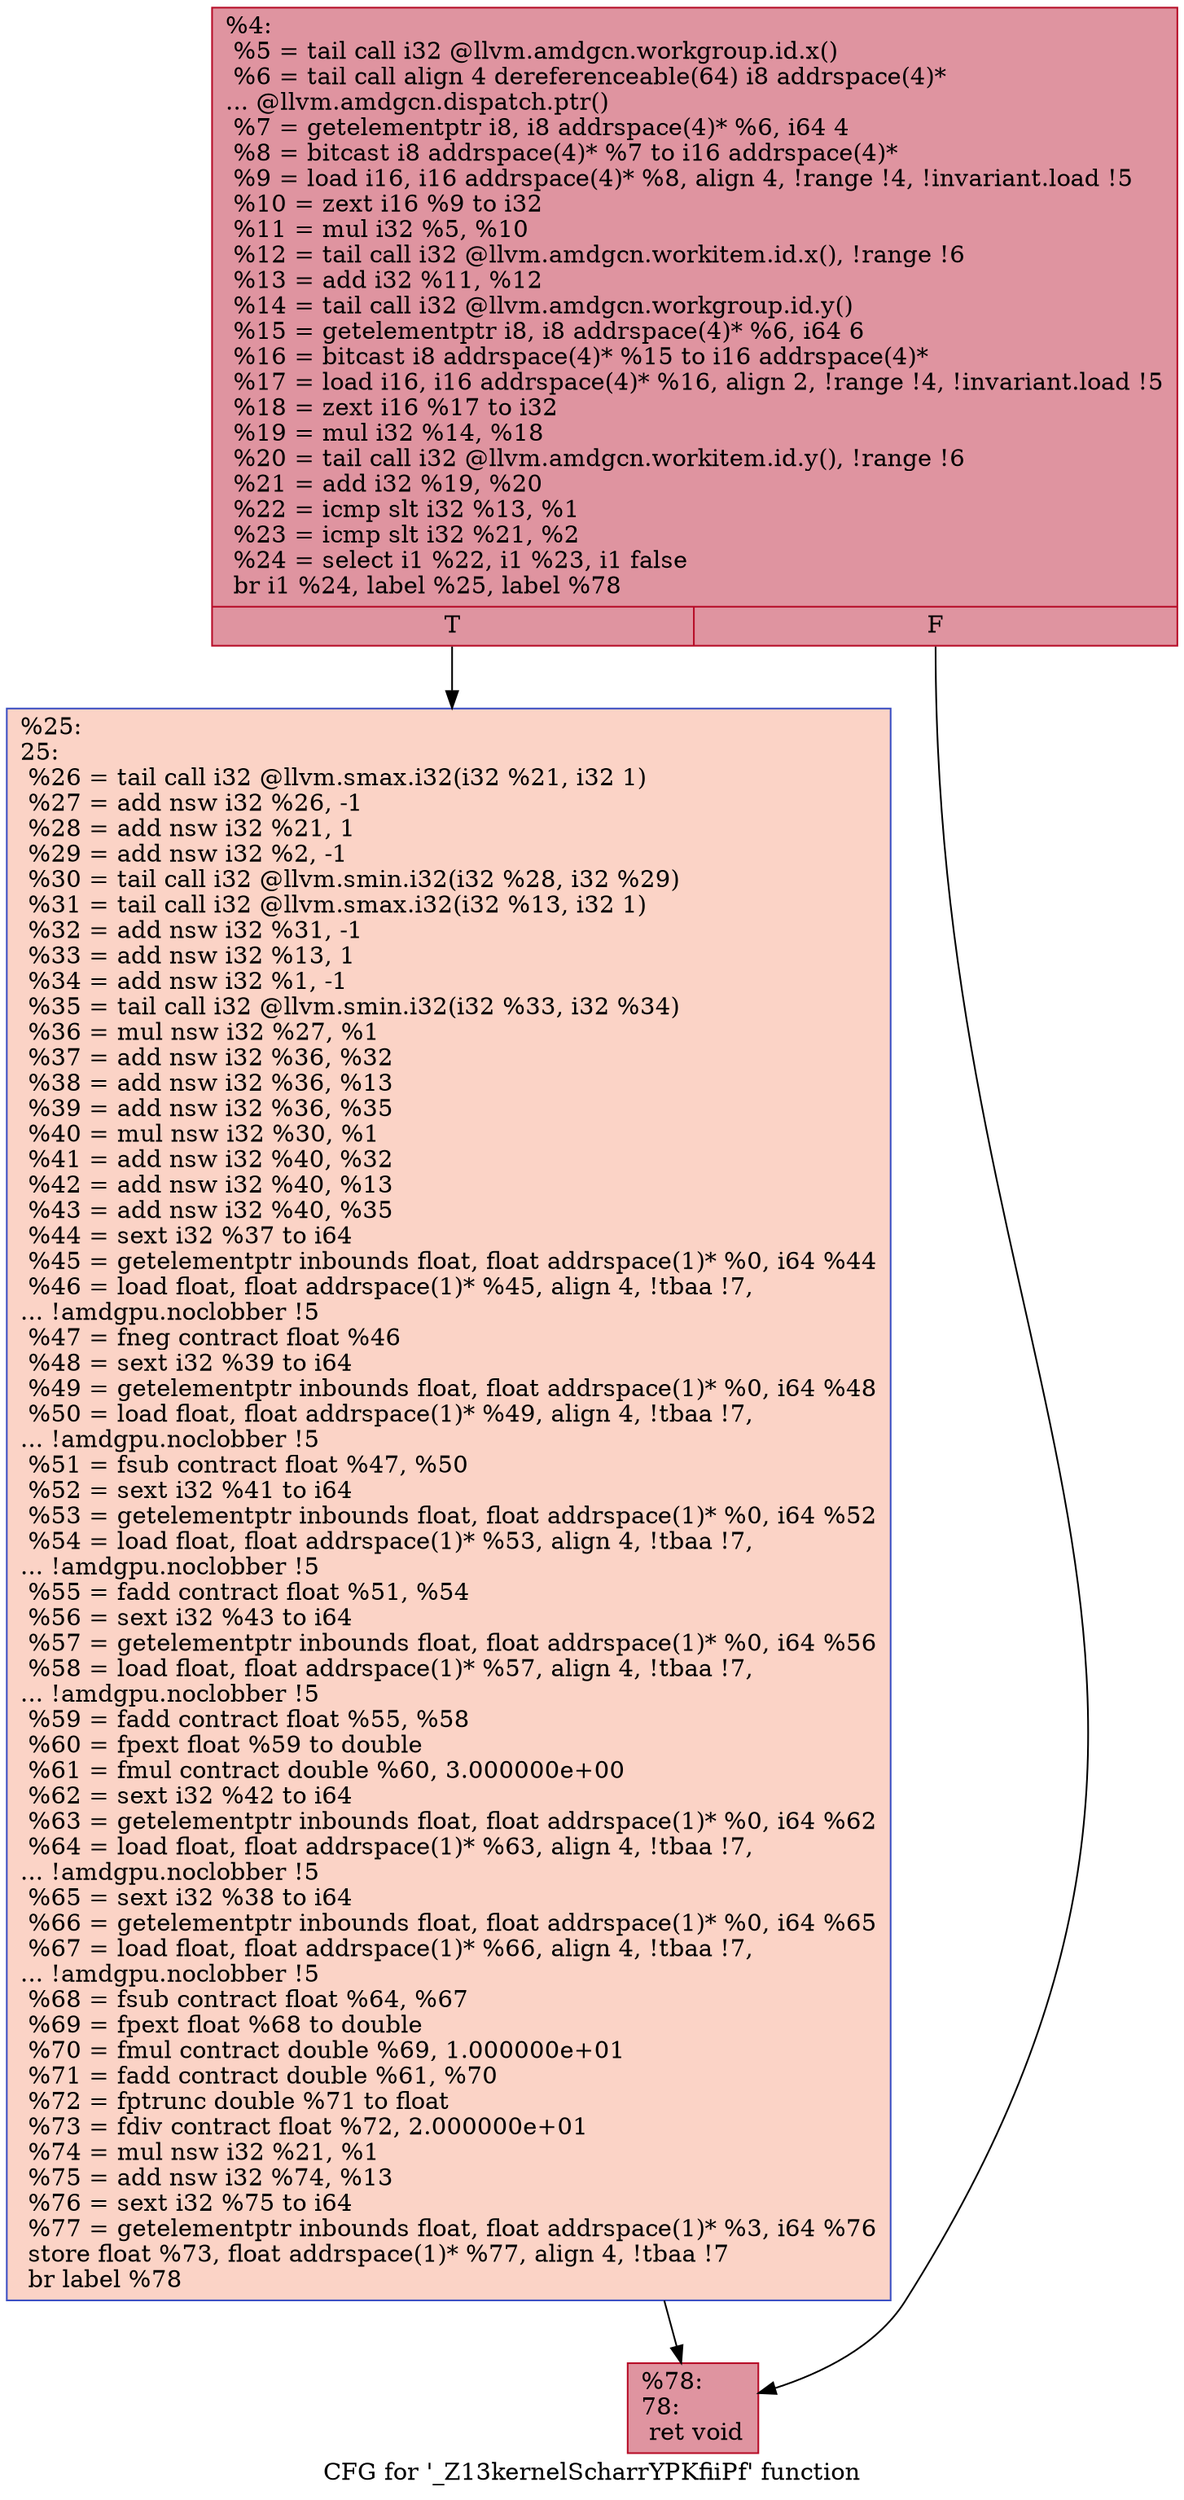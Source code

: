 digraph "CFG for '_Z13kernelScharrYPKfiiPf' function" {
	label="CFG for '_Z13kernelScharrYPKfiiPf' function";

	Node0x5500c40 [shape=record,color="#b70d28ff", style=filled, fillcolor="#b70d2870",label="{%4:\l  %5 = tail call i32 @llvm.amdgcn.workgroup.id.x()\l  %6 = tail call align 4 dereferenceable(64) i8 addrspace(4)*\l... @llvm.amdgcn.dispatch.ptr()\l  %7 = getelementptr i8, i8 addrspace(4)* %6, i64 4\l  %8 = bitcast i8 addrspace(4)* %7 to i16 addrspace(4)*\l  %9 = load i16, i16 addrspace(4)* %8, align 4, !range !4, !invariant.load !5\l  %10 = zext i16 %9 to i32\l  %11 = mul i32 %5, %10\l  %12 = tail call i32 @llvm.amdgcn.workitem.id.x(), !range !6\l  %13 = add i32 %11, %12\l  %14 = tail call i32 @llvm.amdgcn.workgroup.id.y()\l  %15 = getelementptr i8, i8 addrspace(4)* %6, i64 6\l  %16 = bitcast i8 addrspace(4)* %15 to i16 addrspace(4)*\l  %17 = load i16, i16 addrspace(4)* %16, align 2, !range !4, !invariant.load !5\l  %18 = zext i16 %17 to i32\l  %19 = mul i32 %14, %18\l  %20 = tail call i32 @llvm.amdgcn.workitem.id.y(), !range !6\l  %21 = add i32 %19, %20\l  %22 = icmp slt i32 %13, %1\l  %23 = icmp slt i32 %21, %2\l  %24 = select i1 %22, i1 %23, i1 false\l  br i1 %24, label %25, label %78\l|{<s0>T|<s1>F}}"];
	Node0x5500c40:s0 -> Node0x55046b0;
	Node0x5500c40:s1 -> Node0x5504740;
	Node0x55046b0 [shape=record,color="#3d50c3ff", style=filled, fillcolor="#f59c7d70",label="{%25:\l25:                                               \l  %26 = tail call i32 @llvm.smax.i32(i32 %21, i32 1)\l  %27 = add nsw i32 %26, -1\l  %28 = add nsw i32 %21, 1\l  %29 = add nsw i32 %2, -1\l  %30 = tail call i32 @llvm.smin.i32(i32 %28, i32 %29)\l  %31 = tail call i32 @llvm.smax.i32(i32 %13, i32 1)\l  %32 = add nsw i32 %31, -1\l  %33 = add nsw i32 %13, 1\l  %34 = add nsw i32 %1, -1\l  %35 = tail call i32 @llvm.smin.i32(i32 %33, i32 %34)\l  %36 = mul nsw i32 %27, %1\l  %37 = add nsw i32 %36, %32\l  %38 = add nsw i32 %36, %13\l  %39 = add nsw i32 %36, %35\l  %40 = mul nsw i32 %30, %1\l  %41 = add nsw i32 %40, %32\l  %42 = add nsw i32 %40, %13\l  %43 = add nsw i32 %40, %35\l  %44 = sext i32 %37 to i64\l  %45 = getelementptr inbounds float, float addrspace(1)* %0, i64 %44\l  %46 = load float, float addrspace(1)* %45, align 4, !tbaa !7,\l... !amdgpu.noclobber !5\l  %47 = fneg contract float %46\l  %48 = sext i32 %39 to i64\l  %49 = getelementptr inbounds float, float addrspace(1)* %0, i64 %48\l  %50 = load float, float addrspace(1)* %49, align 4, !tbaa !7,\l... !amdgpu.noclobber !5\l  %51 = fsub contract float %47, %50\l  %52 = sext i32 %41 to i64\l  %53 = getelementptr inbounds float, float addrspace(1)* %0, i64 %52\l  %54 = load float, float addrspace(1)* %53, align 4, !tbaa !7,\l... !amdgpu.noclobber !5\l  %55 = fadd contract float %51, %54\l  %56 = sext i32 %43 to i64\l  %57 = getelementptr inbounds float, float addrspace(1)* %0, i64 %56\l  %58 = load float, float addrspace(1)* %57, align 4, !tbaa !7,\l... !amdgpu.noclobber !5\l  %59 = fadd contract float %55, %58\l  %60 = fpext float %59 to double\l  %61 = fmul contract double %60, 3.000000e+00\l  %62 = sext i32 %42 to i64\l  %63 = getelementptr inbounds float, float addrspace(1)* %0, i64 %62\l  %64 = load float, float addrspace(1)* %63, align 4, !tbaa !7,\l... !amdgpu.noclobber !5\l  %65 = sext i32 %38 to i64\l  %66 = getelementptr inbounds float, float addrspace(1)* %0, i64 %65\l  %67 = load float, float addrspace(1)* %66, align 4, !tbaa !7,\l... !amdgpu.noclobber !5\l  %68 = fsub contract float %64, %67\l  %69 = fpext float %68 to double\l  %70 = fmul contract double %69, 1.000000e+01\l  %71 = fadd contract double %61, %70\l  %72 = fptrunc double %71 to float\l  %73 = fdiv contract float %72, 2.000000e+01\l  %74 = mul nsw i32 %21, %1\l  %75 = add nsw i32 %74, %13\l  %76 = sext i32 %75 to i64\l  %77 = getelementptr inbounds float, float addrspace(1)* %3, i64 %76\l  store float %73, float addrspace(1)* %77, align 4, !tbaa !7\l  br label %78\l}"];
	Node0x55046b0 -> Node0x5504740;
	Node0x5504740 [shape=record,color="#b70d28ff", style=filled, fillcolor="#b70d2870",label="{%78:\l78:                                               \l  ret void\l}"];
}

